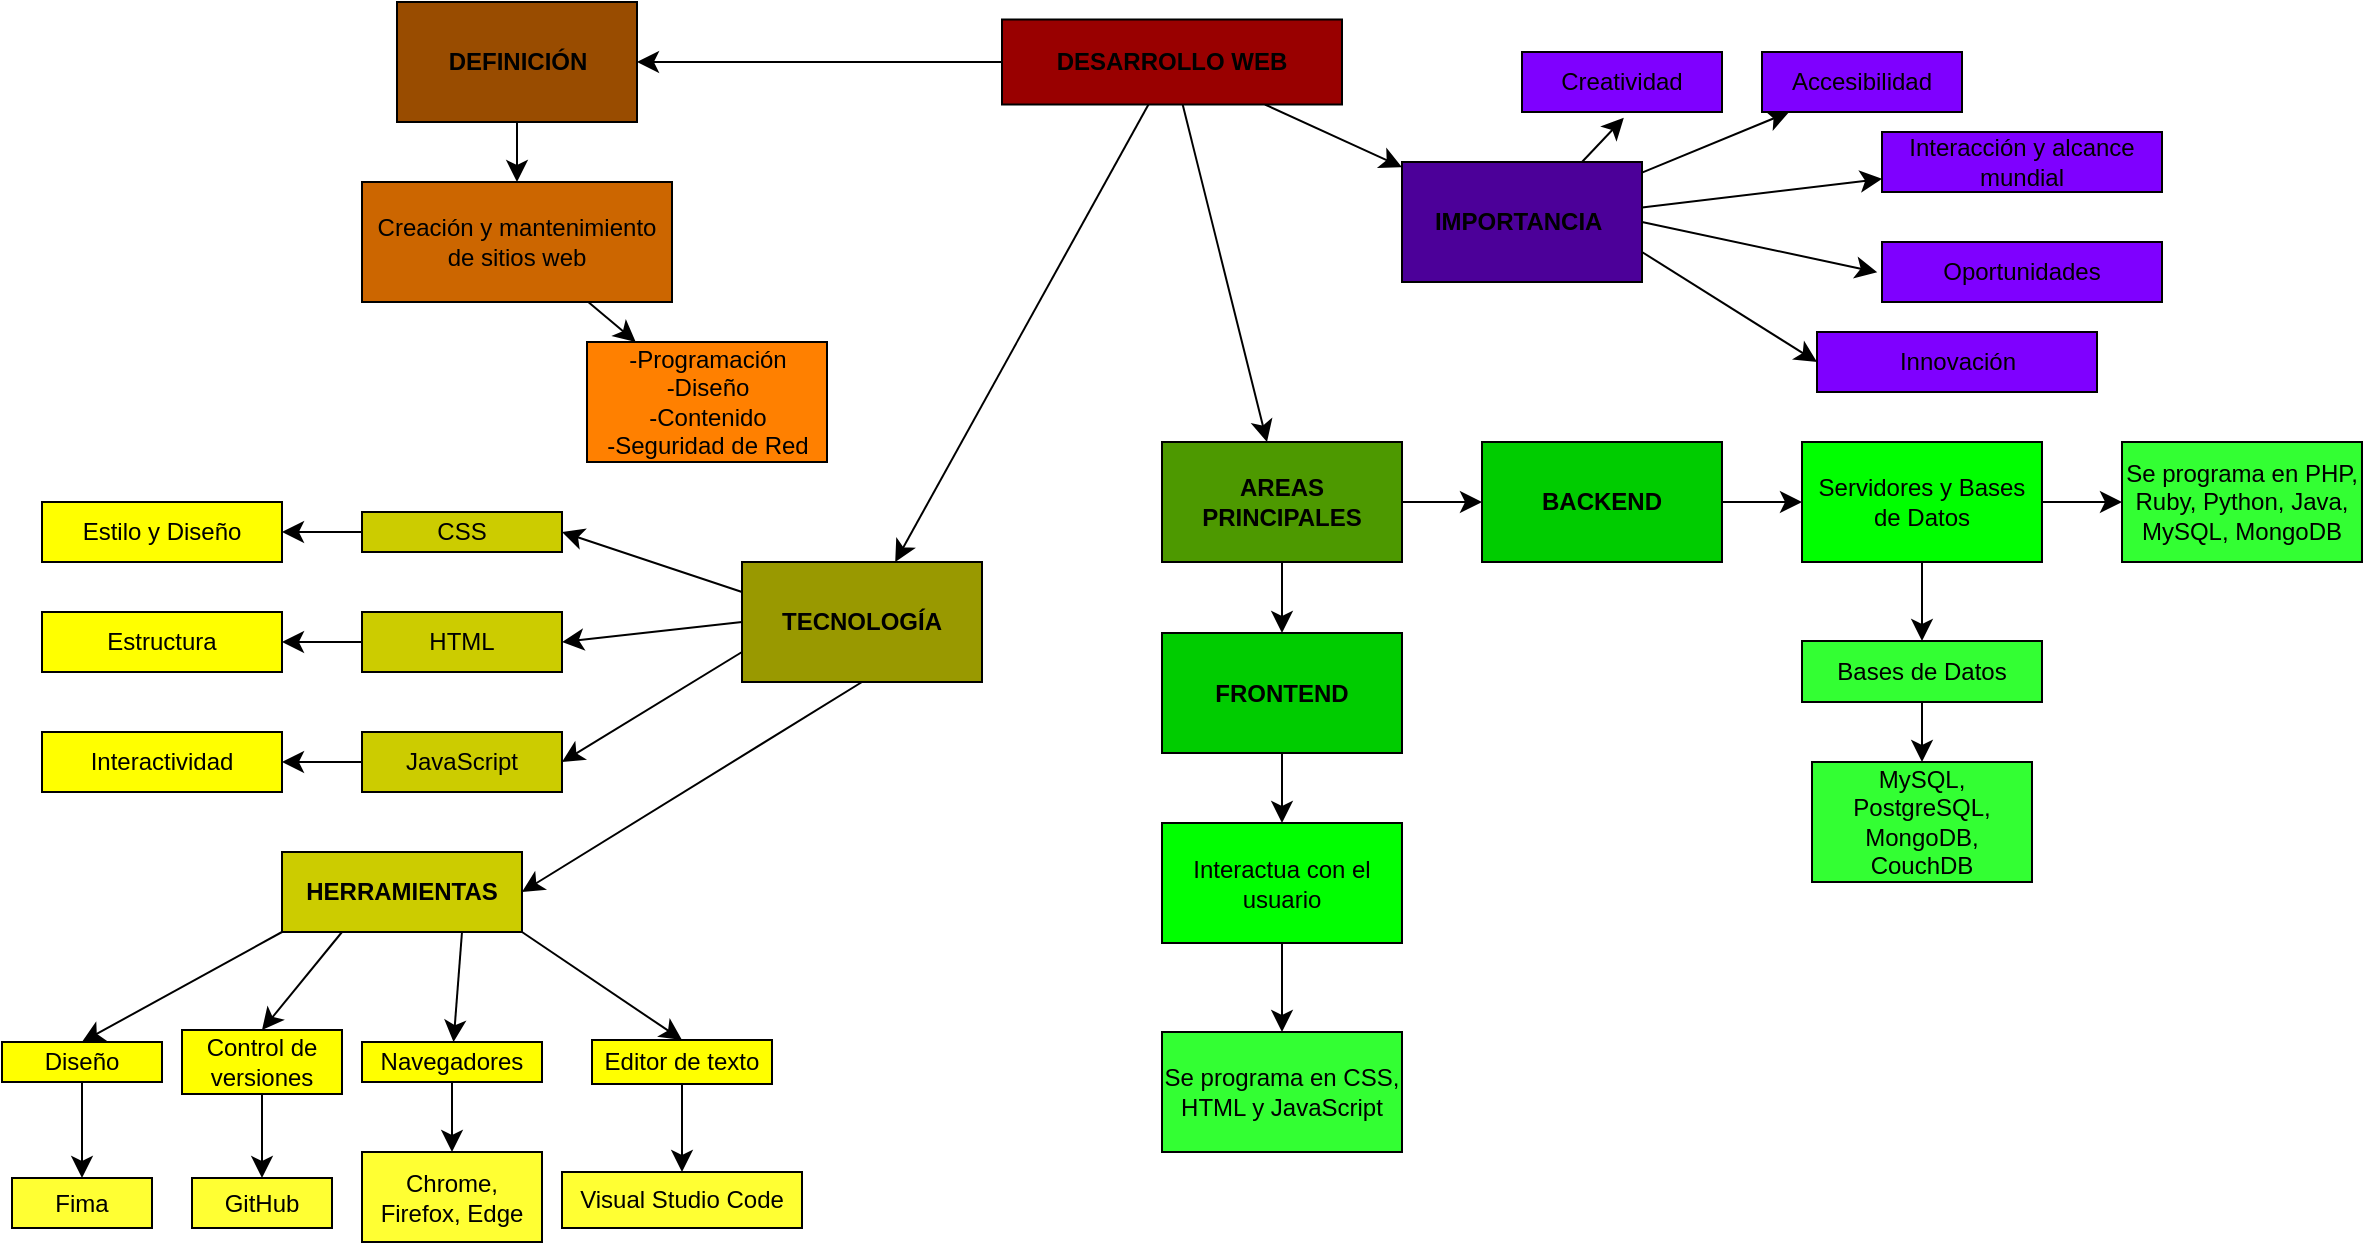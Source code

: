 <mxfile version="24.7.17">
  <diagram name="Page-1" id="5q2F64kQ-OIhgLjMVbsF">
    <mxGraphModel dx="1885" dy="672" grid="1" gridSize="10" guides="1" tooltips="1" connect="1" arrows="1" fold="1" page="1" pageScale="1" pageWidth="850" pageHeight="1100" math="0" shadow="0">
      <root>
        <mxCell id="0" />
        <mxCell id="1" parent="0" />
        <mxCell id="skr7FGdh7PQNQHjBpN7W-3" value="" style="edgeStyle=none;curved=1;rounded=0;orthogonalLoop=1;jettySize=auto;html=1;fontSize=12;startSize=8;endSize=8;" parent="1" source="skr7FGdh7PQNQHjBpN7W-1" target="skr7FGdh7PQNQHjBpN7W-2" edge="1">
          <mxGeometry relative="1" as="geometry" />
        </mxCell>
        <mxCell id="1-d0EIgpsUiqSgL-Hz_2-2" value="" style="edgeStyle=none;curved=1;rounded=0;orthogonalLoop=1;jettySize=auto;html=1;fontSize=12;startSize=8;endSize=8;" edge="1" parent="1" source="skr7FGdh7PQNQHjBpN7W-1" target="1-d0EIgpsUiqSgL-Hz_2-1">
          <mxGeometry relative="1" as="geometry" />
        </mxCell>
        <mxCell id="1-d0EIgpsUiqSgL-Hz_2-23" value="" style="edgeStyle=none;curved=1;rounded=0;orthogonalLoop=1;jettySize=auto;html=1;fontSize=12;startSize=8;endSize=8;" edge="1" parent="1" source="skr7FGdh7PQNQHjBpN7W-1" target="1-d0EIgpsUiqSgL-Hz_2-22">
          <mxGeometry relative="1" as="geometry" />
        </mxCell>
        <mxCell id="1-d0EIgpsUiqSgL-Hz_2-62" value="" style="edgeStyle=none;curved=1;rounded=0;orthogonalLoop=1;jettySize=auto;html=1;fontSize=12;startSize=8;endSize=8;" edge="1" parent="1" source="skr7FGdh7PQNQHjBpN7W-1" target="1-d0EIgpsUiqSgL-Hz_2-61">
          <mxGeometry relative="1" as="geometry" />
        </mxCell>
        <mxCell id="skr7FGdh7PQNQHjBpN7W-1" value="&lt;b&gt;DESARROLLO WEB&lt;/b&gt;" style="rounded=0;whiteSpace=wrap;html=1;fillColor=#990000;" parent="1" vertex="1">
          <mxGeometry x="330" y="98.75" width="170" height="42.5" as="geometry" />
        </mxCell>
        <mxCell id="1-d0EIgpsUiqSgL-Hz_2-93" value="" style="edgeStyle=none;curved=1;rounded=0;orthogonalLoop=1;jettySize=auto;html=1;fontSize=12;startSize=8;endSize=8;" edge="1" parent="1" source="1-d0EIgpsUiqSgL-Hz_2-61" target="1-d0EIgpsUiqSgL-Hz_2-92">
          <mxGeometry relative="1" as="geometry" />
        </mxCell>
        <mxCell id="1-d0EIgpsUiqSgL-Hz_2-95" value="" style="edgeStyle=none;curved=1;rounded=0;orthogonalLoop=1;jettySize=auto;html=1;fontSize=12;startSize=8;endSize=8;" edge="1" parent="1" source="1-d0EIgpsUiqSgL-Hz_2-61" target="1-d0EIgpsUiqSgL-Hz_2-94">
          <mxGeometry relative="1" as="geometry" />
        </mxCell>
        <mxCell id="1-d0EIgpsUiqSgL-Hz_2-61" value="&lt;b&gt;AREAS PRINCIPALES&lt;/b&gt;" style="whiteSpace=wrap;html=1;rounded=0;fillColor=#4D9900;" vertex="1" parent="1">
          <mxGeometry x="410" y="310" width="120" height="60" as="geometry" />
        </mxCell>
        <mxCell id="1-d0EIgpsUiqSgL-Hz_2-108" value="" style="edgeStyle=none;curved=1;rounded=0;orthogonalLoop=1;jettySize=auto;html=1;fontSize=12;startSize=8;endSize=8;" edge="1" parent="1" source="1-d0EIgpsUiqSgL-Hz_2-92" target="1-d0EIgpsUiqSgL-Hz_2-107">
          <mxGeometry relative="1" as="geometry" />
        </mxCell>
        <mxCell id="1-d0EIgpsUiqSgL-Hz_2-92" value="&lt;b&gt;FRONTEND&lt;/b&gt;" style="whiteSpace=wrap;html=1;rounded=0;fillColor=#00CC00;" vertex="1" parent="1">
          <mxGeometry x="410" y="405.5" width="120" height="60" as="geometry" />
        </mxCell>
        <mxCell id="1-d0EIgpsUiqSgL-Hz_2-112" value="" style="edgeStyle=none;curved=1;rounded=0;orthogonalLoop=1;jettySize=auto;html=1;fontSize=12;startSize=8;endSize=8;" edge="1" parent="1" source="1-d0EIgpsUiqSgL-Hz_2-94" target="1-d0EIgpsUiqSgL-Hz_2-111">
          <mxGeometry relative="1" as="geometry" />
        </mxCell>
        <mxCell id="1-d0EIgpsUiqSgL-Hz_2-94" value="&lt;b&gt;BACKEND&lt;/b&gt;" style="whiteSpace=wrap;html=1;rounded=0;fillColor=#00CC00;" vertex="1" parent="1">
          <mxGeometry x="570" y="310" width="120" height="60" as="geometry" />
        </mxCell>
        <mxCell id="1-d0EIgpsUiqSgL-Hz_2-68" style="edgeStyle=none;curved=1;rounded=0;orthogonalLoop=1;jettySize=auto;html=1;exitX=0;exitY=0.5;exitDx=0;exitDy=0;entryX=1;entryY=0.5;entryDx=0;entryDy=0;fontSize=12;startSize=8;endSize=8;" edge="1" parent="1" source="1-d0EIgpsUiqSgL-Hz_2-22" target="1-d0EIgpsUiqSgL-Hz_2-24">
          <mxGeometry relative="1" as="geometry" />
        </mxCell>
        <mxCell id="1-d0EIgpsUiqSgL-Hz_2-69" style="edgeStyle=none;curved=1;rounded=0;orthogonalLoop=1;jettySize=auto;html=1;exitX=0;exitY=0.25;exitDx=0;exitDy=0;entryX=1;entryY=0.5;entryDx=0;entryDy=0;fontSize=12;startSize=8;endSize=8;" edge="1" parent="1" source="1-d0EIgpsUiqSgL-Hz_2-22" target="1-d0EIgpsUiqSgL-Hz_2-27">
          <mxGeometry relative="1" as="geometry" />
        </mxCell>
        <mxCell id="1-d0EIgpsUiqSgL-Hz_2-70" style="edgeStyle=none;curved=1;rounded=0;orthogonalLoop=1;jettySize=auto;html=1;exitX=0;exitY=0.75;exitDx=0;exitDy=0;entryX=1;entryY=0.5;entryDx=0;entryDy=0;fontSize=12;startSize=8;endSize=8;" edge="1" parent="1" source="1-d0EIgpsUiqSgL-Hz_2-22" target="1-d0EIgpsUiqSgL-Hz_2-26">
          <mxGeometry relative="1" as="geometry" />
        </mxCell>
        <mxCell id="1-d0EIgpsUiqSgL-Hz_2-22" value="&lt;b&gt;TECNOLOGÍA&lt;/b&gt;" style="whiteSpace=wrap;html=1;rounded=0;fillColor=#999900;" vertex="1" parent="1">
          <mxGeometry x="200" y="370" width="120" height="60" as="geometry" />
        </mxCell>
        <mxCell id="1-d0EIgpsUiqSgL-Hz_2-91" style="edgeStyle=none;curved=1;rounded=0;orthogonalLoop=1;jettySize=auto;html=1;exitX=0.5;exitY=1;exitDx=0;exitDy=0;entryX=1;entryY=0.5;entryDx=0;entryDy=0;fontSize=12;startSize=8;endSize=8;" edge="1" parent="1" source="1-d0EIgpsUiqSgL-Hz_2-22" target="1-d0EIgpsUiqSgL-Hz_2-39">
          <mxGeometry relative="1" as="geometry" />
        </mxCell>
        <mxCell id="1-d0EIgpsUiqSgL-Hz_2-98" value="" style="group" vertex="1" connectable="0" parent="1">
          <mxGeometry x="-150" y="340" width="260" height="145" as="geometry" />
        </mxCell>
        <mxCell id="1-d0EIgpsUiqSgL-Hz_2-24" value="HTML" style="whiteSpace=wrap;html=1;rounded=0;rotation=0;fillColor=#CCCC00;" vertex="1" parent="1-d0EIgpsUiqSgL-Hz_2-98">
          <mxGeometry x="160" y="55" width="100" height="30" as="geometry" />
        </mxCell>
        <mxCell id="1-d0EIgpsUiqSgL-Hz_2-32" value="Estructura" style="whiteSpace=wrap;html=1;rounded=0;rotation=0;fillColor=#FFFF00;" vertex="1" parent="1-d0EIgpsUiqSgL-Hz_2-98">
          <mxGeometry y="55" width="120" height="30" as="geometry" />
        </mxCell>
        <mxCell id="1-d0EIgpsUiqSgL-Hz_2-33" value="" style="edgeStyle=none;curved=1;rounded=0;orthogonalLoop=1;jettySize=auto;html=1;fontSize=12;startSize=8;endSize=8;" edge="1" parent="1-d0EIgpsUiqSgL-Hz_2-98" source="1-d0EIgpsUiqSgL-Hz_2-24" target="1-d0EIgpsUiqSgL-Hz_2-32">
          <mxGeometry relative="1" as="geometry" />
        </mxCell>
        <mxCell id="1-d0EIgpsUiqSgL-Hz_2-27" value="CSS" style="whiteSpace=wrap;html=1;rounded=0;rotation=0;fillColor=#CCCC00;" vertex="1" parent="1-d0EIgpsUiqSgL-Hz_2-98">
          <mxGeometry x="160" y="5" width="100" height="20" as="geometry" />
        </mxCell>
        <mxCell id="1-d0EIgpsUiqSgL-Hz_2-30" value="Estilo y Diseño" style="whiteSpace=wrap;html=1;rounded=0;rotation=0;fillColor=#FFFF00;" vertex="1" parent="1-d0EIgpsUiqSgL-Hz_2-98">
          <mxGeometry width="120" height="30" as="geometry" />
        </mxCell>
        <mxCell id="1-d0EIgpsUiqSgL-Hz_2-31" value="" style="edgeStyle=none;curved=1;rounded=0;orthogonalLoop=1;jettySize=auto;html=1;fontSize=12;startSize=8;endSize=8;" edge="1" parent="1-d0EIgpsUiqSgL-Hz_2-98" source="1-d0EIgpsUiqSgL-Hz_2-27" target="1-d0EIgpsUiqSgL-Hz_2-30">
          <mxGeometry relative="1" as="geometry" />
        </mxCell>
        <mxCell id="1-d0EIgpsUiqSgL-Hz_2-26" value="JavaScript" style="whiteSpace=wrap;html=1;rounded=0;rotation=0;fillColor=#CCCC00;" vertex="1" parent="1-d0EIgpsUiqSgL-Hz_2-98">
          <mxGeometry x="160" y="115" width="100" height="30" as="geometry" />
        </mxCell>
        <mxCell id="1-d0EIgpsUiqSgL-Hz_2-34" value="Interactividad" style="whiteSpace=wrap;html=1;rounded=0;rotation=0;fillColor=#FFFF00;" vertex="1" parent="1-d0EIgpsUiqSgL-Hz_2-98">
          <mxGeometry y="115" width="120" height="30" as="geometry" />
        </mxCell>
        <mxCell id="1-d0EIgpsUiqSgL-Hz_2-35" value="" style="edgeStyle=none;curved=1;rounded=0;orthogonalLoop=1;jettySize=auto;html=1;fontSize=12;startSize=8;endSize=8;" edge="1" parent="1-d0EIgpsUiqSgL-Hz_2-98" source="1-d0EIgpsUiqSgL-Hz_2-26" target="1-d0EIgpsUiqSgL-Hz_2-34">
          <mxGeometry relative="1" as="geometry" />
        </mxCell>
        <mxCell id="1-d0EIgpsUiqSgL-Hz_2-110" value="" style="edgeStyle=none;curved=1;rounded=0;orthogonalLoop=1;jettySize=auto;html=1;fontSize=12;startSize=8;endSize=8;" edge="1" parent="1" source="1-d0EIgpsUiqSgL-Hz_2-107" target="1-d0EIgpsUiqSgL-Hz_2-109">
          <mxGeometry relative="1" as="geometry" />
        </mxCell>
        <mxCell id="1-d0EIgpsUiqSgL-Hz_2-107" value="Interactua con el usuario" style="whiteSpace=wrap;html=1;rounded=0;fillColor=#00FF00;" vertex="1" parent="1">
          <mxGeometry x="410" y="500.5" width="120" height="60" as="geometry" />
        </mxCell>
        <mxCell id="1-d0EIgpsUiqSgL-Hz_2-109" value="Se programa en CSS, HTML y JavaScript" style="whiteSpace=wrap;html=1;rounded=0;fillColor=#33FF33;" vertex="1" parent="1">
          <mxGeometry x="410" y="605" width="120" height="60" as="geometry" />
        </mxCell>
        <mxCell id="1-d0EIgpsUiqSgL-Hz_2-114" value="" style="edgeStyle=none;curved=1;rounded=0;orthogonalLoop=1;jettySize=auto;html=1;fontSize=12;startSize=8;endSize=8;" edge="1" parent="1" source="1-d0EIgpsUiqSgL-Hz_2-111" target="1-d0EIgpsUiqSgL-Hz_2-113">
          <mxGeometry relative="1" as="geometry" />
        </mxCell>
        <mxCell id="1-d0EIgpsUiqSgL-Hz_2-116" value="" style="edgeStyle=none;curved=1;rounded=0;orthogonalLoop=1;jettySize=auto;html=1;fontSize=12;startSize=8;endSize=8;" edge="1" parent="1" source="1-d0EIgpsUiqSgL-Hz_2-111" target="1-d0EIgpsUiqSgL-Hz_2-115">
          <mxGeometry relative="1" as="geometry" />
        </mxCell>
        <mxCell id="1-d0EIgpsUiqSgL-Hz_2-111" value="Servidores y Bases de Datos" style="whiteSpace=wrap;html=1;rounded=0;fillColor=#00FF00;" vertex="1" parent="1">
          <mxGeometry x="730" y="310" width="120" height="60" as="geometry" />
        </mxCell>
        <mxCell id="1-d0EIgpsUiqSgL-Hz_2-118" value="" style="edgeStyle=none;curved=1;rounded=0;orthogonalLoop=1;jettySize=auto;html=1;fontSize=12;startSize=8;endSize=8;" edge="1" parent="1" source="1-d0EIgpsUiqSgL-Hz_2-113" target="1-d0EIgpsUiqSgL-Hz_2-117">
          <mxGeometry relative="1" as="geometry" />
        </mxCell>
        <mxCell id="1-d0EIgpsUiqSgL-Hz_2-113" value="Bases de Datos" style="whiteSpace=wrap;html=1;rounded=0;fillColor=#33FF33;" vertex="1" parent="1">
          <mxGeometry x="730" y="409.5" width="120" height="30.5" as="geometry" />
        </mxCell>
        <mxCell id="1-d0EIgpsUiqSgL-Hz_2-115" value="Se programa en PHP, Ruby, Python, Java, MySQL, MongoDB" style="whiteSpace=wrap;html=1;rounded=0;fillColor=#33FF33;" vertex="1" parent="1">
          <mxGeometry x="890" y="310" width="120" height="60" as="geometry" />
        </mxCell>
        <mxCell id="1-d0EIgpsUiqSgL-Hz_2-117" value="MySQL, PostgreSQL, MongoDB, CouchDB" style="whiteSpace=wrap;html=1;rounded=0;fillColor=#33FF33;" vertex="1" parent="1">
          <mxGeometry x="735" y="470" width="110" height="60" as="geometry" />
        </mxCell>
        <mxCell id="1-d0EIgpsUiqSgL-Hz_2-4" value="" style="edgeStyle=none;curved=1;rounded=0;orthogonalLoop=1;jettySize=auto;html=1;fontSize=12;startSize=8;endSize=8;" edge="1" parent="1" source="1-d0EIgpsUiqSgL-Hz_2-1" target="1-d0EIgpsUiqSgL-Hz_2-3">
          <mxGeometry relative="1" as="geometry" />
        </mxCell>
        <mxCell id="1-d0EIgpsUiqSgL-Hz_2-8" value="" style="edgeStyle=none;curved=1;rounded=0;orthogonalLoop=1;jettySize=auto;html=1;fontSize=12;startSize=8;endSize=8;" edge="1" parent="1" source="1-d0EIgpsUiqSgL-Hz_2-1" target="1-d0EIgpsUiqSgL-Hz_2-7">
          <mxGeometry relative="1" as="geometry" />
        </mxCell>
        <mxCell id="1-d0EIgpsUiqSgL-Hz_2-19" style="edgeStyle=none;curved=1;rounded=0;orthogonalLoop=1;jettySize=auto;html=1;exitX=1;exitY=0.75;exitDx=0;exitDy=0;entryX=0;entryY=0.5;entryDx=0;entryDy=0;fontSize=12;startSize=8;endSize=8;" edge="1" parent="1" source="1-d0EIgpsUiqSgL-Hz_2-1" target="1-d0EIgpsUiqSgL-Hz_2-18">
          <mxGeometry relative="1" as="geometry" />
        </mxCell>
        <mxCell id="1-d0EIgpsUiqSgL-Hz_2-1" value="&lt;b&gt;IMPORTANCIA&amp;nbsp;&lt;/b&gt;" style="whiteSpace=wrap;html=1;rounded=0;fillColor=#4C0099;" vertex="1" parent="1">
          <mxGeometry x="530" y="170" width="120" height="60" as="geometry" />
        </mxCell>
        <mxCell id="1-d0EIgpsUiqSgL-Hz_2-3" value="Accesibilidad" style="whiteSpace=wrap;html=1;rounded=0;fillColor=#7F00FF;" vertex="1" parent="1">
          <mxGeometry x="710" y="115" width="100" height="30" as="geometry" />
        </mxCell>
        <mxCell id="1-d0EIgpsUiqSgL-Hz_2-7" value="Interacción y alcance mundial" style="whiteSpace=wrap;html=1;rounded=0;fillColor=#7F00FF;" vertex="1" parent="1">
          <mxGeometry x="770" y="155" width="140" height="30" as="geometry" />
        </mxCell>
        <mxCell id="1-d0EIgpsUiqSgL-Hz_2-15" value="Oportunidades" style="whiteSpace=wrap;html=1;rounded=0;fillColor=#7F00FF;" vertex="1" parent="1">
          <mxGeometry x="770" y="210" width="140" height="30" as="geometry" />
        </mxCell>
        <mxCell id="1-d0EIgpsUiqSgL-Hz_2-17" style="edgeStyle=none;curved=1;rounded=0;orthogonalLoop=1;jettySize=auto;html=1;exitX=1;exitY=0.5;exitDx=0;exitDy=0;entryX=-0.017;entryY=0.503;entryDx=0;entryDy=0;entryPerimeter=0;fontSize=12;startSize=8;endSize=8;" edge="1" parent="1" source="1-d0EIgpsUiqSgL-Hz_2-1" target="1-d0EIgpsUiqSgL-Hz_2-15">
          <mxGeometry relative="1" as="geometry" />
        </mxCell>
        <mxCell id="1-d0EIgpsUiqSgL-Hz_2-18" value="Innovación" style="whiteSpace=wrap;html=1;rounded=0;fillColor=#7F00FF;" vertex="1" parent="1">
          <mxGeometry x="737.5" y="255" width="140" height="30" as="geometry" />
        </mxCell>
        <mxCell id="1-d0EIgpsUiqSgL-Hz_2-20" value="Creatividad" style="whiteSpace=wrap;html=1;rounded=0;fillColor=#7F00FF;" vertex="1" parent="1">
          <mxGeometry x="590" y="115" width="100" height="30" as="geometry" />
        </mxCell>
        <mxCell id="1-d0EIgpsUiqSgL-Hz_2-21" style="edgeStyle=none;curved=1;rounded=0;orthogonalLoop=1;jettySize=auto;html=1;exitX=0.75;exitY=0;exitDx=0;exitDy=0;entryX=0.509;entryY=1.097;entryDx=0;entryDy=0;entryPerimeter=0;fontSize=12;startSize=8;endSize=8;" edge="1" parent="1" source="1-d0EIgpsUiqSgL-Hz_2-1" target="1-d0EIgpsUiqSgL-Hz_2-20">
          <mxGeometry relative="1" as="geometry" />
        </mxCell>
        <mxCell id="skr7FGdh7PQNQHjBpN7W-5" value="" style="edgeStyle=none;curved=1;rounded=0;orthogonalLoop=1;jettySize=auto;html=1;fontSize=12;startSize=8;endSize=8;" parent="1" source="skr7FGdh7PQNQHjBpN7W-2" target="skr7FGdh7PQNQHjBpN7W-4" edge="1">
          <mxGeometry relative="1" as="geometry" />
        </mxCell>
        <mxCell id="skr7FGdh7PQNQHjBpN7W-2" value="&lt;b&gt;DEFINICIÓN&lt;/b&gt;" style="whiteSpace=wrap;html=1;rounded=0;fillColor=#994C00;" parent="1" vertex="1">
          <mxGeometry x="27.5" y="90" width="120" height="60" as="geometry" />
        </mxCell>
        <mxCell id="skr7FGdh7PQNQHjBpN7W-7" value="" style="edgeStyle=none;curved=1;rounded=0;orthogonalLoop=1;jettySize=auto;html=1;fontSize=12;startSize=8;endSize=8;" parent="1" source="skr7FGdh7PQNQHjBpN7W-4" target="skr7FGdh7PQNQHjBpN7W-6" edge="1">
          <mxGeometry relative="1" as="geometry" />
        </mxCell>
        <mxCell id="skr7FGdh7PQNQHjBpN7W-4" value="Creación y mantenimiento de sitios web" style="whiteSpace=wrap;html=1;rounded=0;fillColor=#CC6600;" parent="1" vertex="1">
          <mxGeometry x="10" y="180" width="155" height="60" as="geometry" />
        </mxCell>
        <mxCell id="skr7FGdh7PQNQHjBpN7W-6" value="-Programación&lt;div&gt;-Diseño&lt;/div&gt;&lt;div&gt;-Contenido&lt;/div&gt;&lt;div&gt;-Seguridad de Red&lt;/div&gt;" style="whiteSpace=wrap;html=1;rounded=0;fillColor=#FF8000;" parent="1" vertex="1">
          <mxGeometry x="122.5" y="260" width="120" height="60" as="geometry" />
        </mxCell>
        <mxCell id="1-d0EIgpsUiqSgL-Hz_2-87" style="edgeStyle=none;curved=1;rounded=0;orthogonalLoop=1;jettySize=auto;html=1;exitX=0;exitY=1;exitDx=0;exitDy=0;entryX=0.5;entryY=0;entryDx=0;entryDy=0;fontSize=12;startSize=8;endSize=8;" edge="1" parent="1" source="1-d0EIgpsUiqSgL-Hz_2-39" target="1-d0EIgpsUiqSgL-Hz_2-43">
          <mxGeometry relative="1" as="geometry" />
        </mxCell>
        <mxCell id="1-d0EIgpsUiqSgL-Hz_2-88" style="edgeStyle=none;curved=1;rounded=0;orthogonalLoop=1;jettySize=auto;html=1;exitX=0.25;exitY=1;exitDx=0;exitDy=0;entryX=0.5;entryY=0;entryDx=0;entryDy=0;fontSize=12;startSize=8;endSize=8;" edge="1" parent="1" source="1-d0EIgpsUiqSgL-Hz_2-39" target="1-d0EIgpsUiqSgL-Hz_2-45">
          <mxGeometry relative="1" as="geometry" />
        </mxCell>
        <mxCell id="1-d0EIgpsUiqSgL-Hz_2-89" style="edgeStyle=none;curved=1;rounded=0;orthogonalLoop=1;jettySize=auto;html=1;exitX=0.75;exitY=1;exitDx=0;exitDy=0;fontSize=12;startSize=8;endSize=8;" edge="1" parent="1" source="1-d0EIgpsUiqSgL-Hz_2-39" target="1-d0EIgpsUiqSgL-Hz_2-46">
          <mxGeometry relative="1" as="geometry" />
        </mxCell>
        <mxCell id="1-d0EIgpsUiqSgL-Hz_2-90" style="edgeStyle=none;curved=1;rounded=0;orthogonalLoop=1;jettySize=auto;html=1;exitX=1;exitY=1;exitDx=0;exitDy=0;entryX=0.5;entryY=0;entryDx=0;entryDy=0;fontSize=12;startSize=8;endSize=8;" edge="1" parent="1" source="1-d0EIgpsUiqSgL-Hz_2-39" target="1-d0EIgpsUiqSgL-Hz_2-47">
          <mxGeometry relative="1" as="geometry" />
        </mxCell>
        <mxCell id="1-d0EIgpsUiqSgL-Hz_2-39" value="&lt;b&gt;HERRAMIENTAS&lt;/b&gt;" style="whiteSpace=wrap;html=1;rounded=0;rotation=0;fillColor=#CCCC00;" vertex="1" parent="1">
          <mxGeometry x="-30" y="515" width="120" height="40" as="geometry" />
        </mxCell>
        <mxCell id="1-d0EIgpsUiqSgL-Hz_2-52" value="" style="edgeStyle=none;curved=1;rounded=0;orthogonalLoop=1;jettySize=auto;html=1;fontSize=12;startSize=8;endSize=8;" edge="1" parent="1" source="1-d0EIgpsUiqSgL-Hz_2-43" target="1-d0EIgpsUiqSgL-Hz_2-51">
          <mxGeometry relative="1" as="geometry" />
        </mxCell>
        <mxCell id="1-d0EIgpsUiqSgL-Hz_2-58" value="" style="edgeStyle=none;curved=1;rounded=0;orthogonalLoop=1;jettySize=auto;html=1;fontSize=12;startSize=8;endSize=8;" edge="1" parent="1" source="1-d0EIgpsUiqSgL-Hz_2-47" target="1-d0EIgpsUiqSgL-Hz_2-57">
          <mxGeometry relative="1" as="geometry" />
        </mxCell>
        <mxCell id="1-d0EIgpsUiqSgL-Hz_2-85" style="edgeStyle=none;curved=1;rounded=0;orthogonalLoop=1;jettySize=auto;html=1;exitX=0.5;exitY=1;exitDx=0;exitDy=0;entryX=0.5;entryY=0;entryDx=0;entryDy=0;fontSize=12;startSize=8;endSize=8;" edge="1" parent="1" source="1-d0EIgpsUiqSgL-Hz_2-45" target="1-d0EIgpsUiqSgL-Hz_2-53">
          <mxGeometry relative="1" as="geometry" />
        </mxCell>
        <mxCell id="1-d0EIgpsUiqSgL-Hz_2-86" style="edgeStyle=none;curved=1;rounded=0;orthogonalLoop=1;jettySize=auto;html=1;exitX=0.5;exitY=1;exitDx=0;exitDy=0;entryX=0.5;entryY=0;entryDx=0;entryDy=0;fontSize=12;startSize=8;endSize=8;" edge="1" parent="1" source="1-d0EIgpsUiqSgL-Hz_2-46" target="1-d0EIgpsUiqSgL-Hz_2-55">
          <mxGeometry relative="1" as="geometry" />
        </mxCell>
        <mxCell id="1-d0EIgpsUiqSgL-Hz_2-51" value="Fima" style="whiteSpace=wrap;html=1;rounded=0;rotation=-360;fillColor=#FFFF33;" vertex="1" parent="1">
          <mxGeometry x="-165" y="678" width="70" height="25" as="geometry" />
        </mxCell>
        <mxCell id="1-d0EIgpsUiqSgL-Hz_2-53" value="GitHub" style="whiteSpace=wrap;html=1;rounded=0;rotation=-360;fillColor=#FFFF33;" vertex="1" parent="1">
          <mxGeometry x="-75" y="678" width="70" height="25" as="geometry" />
        </mxCell>
        <mxCell id="1-d0EIgpsUiqSgL-Hz_2-57" value="Visual Studio Code" style="whiteSpace=wrap;html=1;rounded=0;rotation=-360;fillColor=#FFFF33;" vertex="1" parent="1">
          <mxGeometry x="110" y="675" width="120" height="28" as="geometry" />
        </mxCell>
        <mxCell id="1-d0EIgpsUiqSgL-Hz_2-55" value="Chrome, Firefox, Edge" style="whiteSpace=wrap;html=1;rounded=0;rotation=0;fillColor=#FFFF33;" vertex="1" parent="1">
          <mxGeometry x="10" y="665" width="90" height="45" as="geometry" />
        </mxCell>
        <mxCell id="1-d0EIgpsUiqSgL-Hz_2-43" value="Diseño" style="whiteSpace=wrap;html=1;rounded=0;rotation=-360;fillColor=#FFFF00;" vertex="1" parent="1">
          <mxGeometry x="-170" y="610" width="80" height="20" as="geometry" />
        </mxCell>
        <mxCell id="1-d0EIgpsUiqSgL-Hz_2-45" value="Control de versiones" style="whiteSpace=wrap;html=1;rounded=0;rotation=-360;fillColor=#FFFF00;" vertex="1" parent="1">
          <mxGeometry x="-80" y="604" width="80" height="32" as="geometry" />
        </mxCell>
        <mxCell id="1-d0EIgpsUiqSgL-Hz_2-46" value="Navegadores" style="whiteSpace=wrap;html=1;rounded=0;rotation=-360;fillColor=#FFFF00;" vertex="1" parent="1">
          <mxGeometry x="10" y="610" width="90" height="20" as="geometry" />
        </mxCell>
        <mxCell id="1-d0EIgpsUiqSgL-Hz_2-47" value="Editor de texto" style="whiteSpace=wrap;html=1;rounded=0;rotation=-360;fillColor=#FFFF00;" vertex="1" parent="1">
          <mxGeometry x="125" y="609" width="90" height="22" as="geometry" />
        </mxCell>
      </root>
    </mxGraphModel>
  </diagram>
</mxfile>
